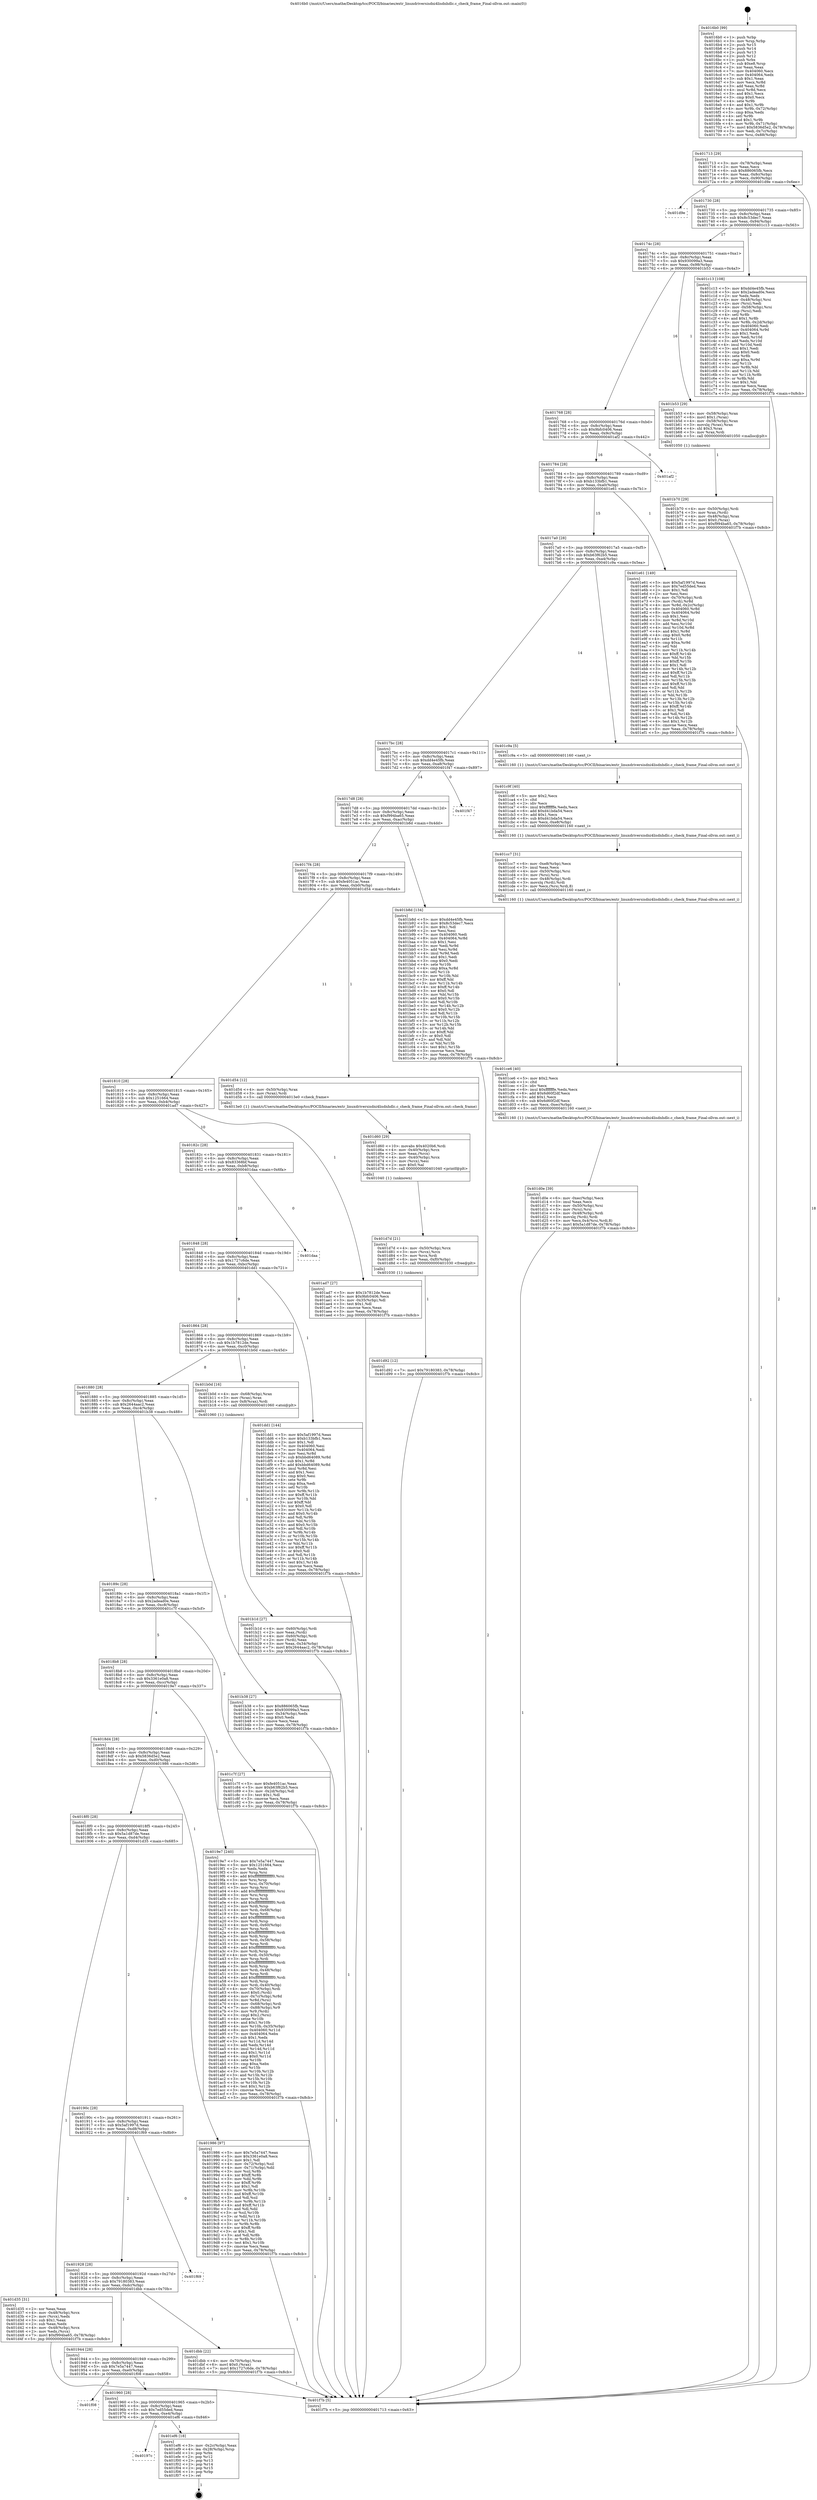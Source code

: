 digraph "0x4016b0" {
  label = "0x4016b0 (/mnt/c/Users/mathe/Desktop/tcc/POCII/binaries/extr_linuxdriversisdni4lisdnhdlc.c_check_frame_Final-ollvm.out::main(0))"
  labelloc = "t"
  node[shape=record]

  Entry [label="",width=0.3,height=0.3,shape=circle,fillcolor=black,style=filled]
  "0x401713" [label="{
     0x401713 [29]\l
     | [instrs]\l
     &nbsp;&nbsp;0x401713 \<+3\>: mov -0x78(%rbp),%eax\l
     &nbsp;&nbsp;0x401716 \<+2\>: mov %eax,%ecx\l
     &nbsp;&nbsp;0x401718 \<+6\>: sub $0x886065fb,%ecx\l
     &nbsp;&nbsp;0x40171e \<+6\>: mov %eax,-0x8c(%rbp)\l
     &nbsp;&nbsp;0x401724 \<+6\>: mov %ecx,-0x90(%rbp)\l
     &nbsp;&nbsp;0x40172a \<+6\>: je 0000000000401d9e \<main+0x6ee\>\l
  }"]
  "0x401d9e" [label="{
     0x401d9e\l
  }", style=dashed]
  "0x401730" [label="{
     0x401730 [28]\l
     | [instrs]\l
     &nbsp;&nbsp;0x401730 \<+5\>: jmp 0000000000401735 \<main+0x85\>\l
     &nbsp;&nbsp;0x401735 \<+6\>: mov -0x8c(%rbp),%eax\l
     &nbsp;&nbsp;0x40173b \<+5\>: sub $0x8c53dec7,%eax\l
     &nbsp;&nbsp;0x401740 \<+6\>: mov %eax,-0x94(%rbp)\l
     &nbsp;&nbsp;0x401746 \<+6\>: je 0000000000401c13 \<main+0x563\>\l
  }"]
  Exit [label="",width=0.3,height=0.3,shape=circle,fillcolor=black,style=filled,peripheries=2]
  "0x401c13" [label="{
     0x401c13 [108]\l
     | [instrs]\l
     &nbsp;&nbsp;0x401c13 \<+5\>: mov $0xdd4e45fb,%eax\l
     &nbsp;&nbsp;0x401c18 \<+5\>: mov $0x2adead0e,%ecx\l
     &nbsp;&nbsp;0x401c1d \<+2\>: xor %edx,%edx\l
     &nbsp;&nbsp;0x401c1f \<+4\>: mov -0x48(%rbp),%rsi\l
     &nbsp;&nbsp;0x401c23 \<+2\>: mov (%rsi),%edi\l
     &nbsp;&nbsp;0x401c25 \<+4\>: mov -0x58(%rbp),%rsi\l
     &nbsp;&nbsp;0x401c29 \<+2\>: cmp (%rsi),%edi\l
     &nbsp;&nbsp;0x401c2b \<+4\>: setl %r8b\l
     &nbsp;&nbsp;0x401c2f \<+4\>: and $0x1,%r8b\l
     &nbsp;&nbsp;0x401c33 \<+4\>: mov %r8b,-0x2d(%rbp)\l
     &nbsp;&nbsp;0x401c37 \<+7\>: mov 0x404060,%edi\l
     &nbsp;&nbsp;0x401c3e \<+8\>: mov 0x404064,%r9d\l
     &nbsp;&nbsp;0x401c46 \<+3\>: sub $0x1,%edx\l
     &nbsp;&nbsp;0x401c49 \<+3\>: mov %edi,%r10d\l
     &nbsp;&nbsp;0x401c4c \<+3\>: add %edx,%r10d\l
     &nbsp;&nbsp;0x401c4f \<+4\>: imul %r10d,%edi\l
     &nbsp;&nbsp;0x401c53 \<+3\>: and $0x1,%edi\l
     &nbsp;&nbsp;0x401c56 \<+3\>: cmp $0x0,%edi\l
     &nbsp;&nbsp;0x401c59 \<+4\>: sete %r8b\l
     &nbsp;&nbsp;0x401c5d \<+4\>: cmp $0xa,%r9d\l
     &nbsp;&nbsp;0x401c61 \<+4\>: setl %r11b\l
     &nbsp;&nbsp;0x401c65 \<+3\>: mov %r8b,%bl\l
     &nbsp;&nbsp;0x401c68 \<+3\>: and %r11b,%bl\l
     &nbsp;&nbsp;0x401c6b \<+3\>: xor %r11b,%r8b\l
     &nbsp;&nbsp;0x401c6e \<+3\>: or %r8b,%bl\l
     &nbsp;&nbsp;0x401c71 \<+3\>: test $0x1,%bl\l
     &nbsp;&nbsp;0x401c74 \<+3\>: cmovne %ecx,%eax\l
     &nbsp;&nbsp;0x401c77 \<+3\>: mov %eax,-0x78(%rbp)\l
     &nbsp;&nbsp;0x401c7a \<+5\>: jmp 0000000000401f7b \<main+0x8cb\>\l
  }"]
  "0x40174c" [label="{
     0x40174c [28]\l
     | [instrs]\l
     &nbsp;&nbsp;0x40174c \<+5\>: jmp 0000000000401751 \<main+0xa1\>\l
     &nbsp;&nbsp;0x401751 \<+6\>: mov -0x8c(%rbp),%eax\l
     &nbsp;&nbsp;0x401757 \<+5\>: sub $0x930099a3,%eax\l
     &nbsp;&nbsp;0x40175c \<+6\>: mov %eax,-0x98(%rbp)\l
     &nbsp;&nbsp;0x401762 \<+6\>: je 0000000000401b53 \<main+0x4a3\>\l
  }"]
  "0x40197c" [label="{
     0x40197c\l
  }", style=dashed]
  "0x401b53" [label="{
     0x401b53 [29]\l
     | [instrs]\l
     &nbsp;&nbsp;0x401b53 \<+4\>: mov -0x58(%rbp),%rax\l
     &nbsp;&nbsp;0x401b57 \<+6\>: movl $0x1,(%rax)\l
     &nbsp;&nbsp;0x401b5d \<+4\>: mov -0x58(%rbp),%rax\l
     &nbsp;&nbsp;0x401b61 \<+3\>: movslq (%rax),%rax\l
     &nbsp;&nbsp;0x401b64 \<+4\>: shl $0x3,%rax\l
     &nbsp;&nbsp;0x401b68 \<+3\>: mov %rax,%rdi\l
     &nbsp;&nbsp;0x401b6b \<+5\>: call 0000000000401050 \<malloc@plt\>\l
     | [calls]\l
     &nbsp;&nbsp;0x401050 \{1\} (unknown)\l
  }"]
  "0x401768" [label="{
     0x401768 [28]\l
     | [instrs]\l
     &nbsp;&nbsp;0x401768 \<+5\>: jmp 000000000040176d \<main+0xbd\>\l
     &nbsp;&nbsp;0x40176d \<+6\>: mov -0x8c(%rbp),%eax\l
     &nbsp;&nbsp;0x401773 \<+5\>: sub $0x9bfc0406,%eax\l
     &nbsp;&nbsp;0x401778 \<+6\>: mov %eax,-0x9c(%rbp)\l
     &nbsp;&nbsp;0x40177e \<+6\>: je 0000000000401af2 \<main+0x442\>\l
  }"]
  "0x401ef6" [label="{
     0x401ef6 [18]\l
     | [instrs]\l
     &nbsp;&nbsp;0x401ef6 \<+3\>: mov -0x2c(%rbp),%eax\l
     &nbsp;&nbsp;0x401ef9 \<+4\>: lea -0x28(%rbp),%rsp\l
     &nbsp;&nbsp;0x401efd \<+1\>: pop %rbx\l
     &nbsp;&nbsp;0x401efe \<+2\>: pop %r12\l
     &nbsp;&nbsp;0x401f00 \<+2\>: pop %r13\l
     &nbsp;&nbsp;0x401f02 \<+2\>: pop %r14\l
     &nbsp;&nbsp;0x401f04 \<+2\>: pop %r15\l
     &nbsp;&nbsp;0x401f06 \<+1\>: pop %rbp\l
     &nbsp;&nbsp;0x401f07 \<+1\>: ret\l
  }"]
  "0x401af2" [label="{
     0x401af2\l
  }", style=dashed]
  "0x401784" [label="{
     0x401784 [28]\l
     | [instrs]\l
     &nbsp;&nbsp;0x401784 \<+5\>: jmp 0000000000401789 \<main+0xd9\>\l
     &nbsp;&nbsp;0x401789 \<+6\>: mov -0x8c(%rbp),%eax\l
     &nbsp;&nbsp;0x40178f \<+5\>: sub $0xb133bfb1,%eax\l
     &nbsp;&nbsp;0x401794 \<+6\>: mov %eax,-0xa0(%rbp)\l
     &nbsp;&nbsp;0x40179a \<+6\>: je 0000000000401e61 \<main+0x7b1\>\l
  }"]
  "0x401960" [label="{
     0x401960 [28]\l
     | [instrs]\l
     &nbsp;&nbsp;0x401960 \<+5\>: jmp 0000000000401965 \<main+0x2b5\>\l
     &nbsp;&nbsp;0x401965 \<+6\>: mov -0x8c(%rbp),%eax\l
     &nbsp;&nbsp;0x40196b \<+5\>: sub $0x7ed55ded,%eax\l
     &nbsp;&nbsp;0x401970 \<+6\>: mov %eax,-0xe4(%rbp)\l
     &nbsp;&nbsp;0x401976 \<+6\>: je 0000000000401ef6 \<main+0x846\>\l
  }"]
  "0x401e61" [label="{
     0x401e61 [149]\l
     | [instrs]\l
     &nbsp;&nbsp;0x401e61 \<+5\>: mov $0x5af1997d,%eax\l
     &nbsp;&nbsp;0x401e66 \<+5\>: mov $0x7ed55ded,%ecx\l
     &nbsp;&nbsp;0x401e6b \<+2\>: mov $0x1,%dl\l
     &nbsp;&nbsp;0x401e6d \<+2\>: xor %esi,%esi\l
     &nbsp;&nbsp;0x401e6f \<+4\>: mov -0x70(%rbp),%rdi\l
     &nbsp;&nbsp;0x401e73 \<+3\>: mov (%rdi),%r8d\l
     &nbsp;&nbsp;0x401e76 \<+4\>: mov %r8d,-0x2c(%rbp)\l
     &nbsp;&nbsp;0x401e7a \<+8\>: mov 0x404060,%r8d\l
     &nbsp;&nbsp;0x401e82 \<+8\>: mov 0x404064,%r9d\l
     &nbsp;&nbsp;0x401e8a \<+3\>: sub $0x1,%esi\l
     &nbsp;&nbsp;0x401e8d \<+3\>: mov %r8d,%r10d\l
     &nbsp;&nbsp;0x401e90 \<+3\>: add %esi,%r10d\l
     &nbsp;&nbsp;0x401e93 \<+4\>: imul %r10d,%r8d\l
     &nbsp;&nbsp;0x401e97 \<+4\>: and $0x1,%r8d\l
     &nbsp;&nbsp;0x401e9b \<+4\>: cmp $0x0,%r8d\l
     &nbsp;&nbsp;0x401e9f \<+4\>: sete %r11b\l
     &nbsp;&nbsp;0x401ea3 \<+4\>: cmp $0xa,%r9d\l
     &nbsp;&nbsp;0x401ea7 \<+3\>: setl %bl\l
     &nbsp;&nbsp;0x401eaa \<+3\>: mov %r11b,%r14b\l
     &nbsp;&nbsp;0x401ead \<+4\>: xor $0xff,%r14b\l
     &nbsp;&nbsp;0x401eb1 \<+3\>: mov %bl,%r15b\l
     &nbsp;&nbsp;0x401eb4 \<+4\>: xor $0xff,%r15b\l
     &nbsp;&nbsp;0x401eb8 \<+3\>: xor $0x1,%dl\l
     &nbsp;&nbsp;0x401ebb \<+3\>: mov %r14b,%r12b\l
     &nbsp;&nbsp;0x401ebe \<+4\>: and $0xff,%r12b\l
     &nbsp;&nbsp;0x401ec2 \<+3\>: and %dl,%r11b\l
     &nbsp;&nbsp;0x401ec5 \<+3\>: mov %r15b,%r13b\l
     &nbsp;&nbsp;0x401ec8 \<+4\>: and $0xff,%r13b\l
     &nbsp;&nbsp;0x401ecc \<+2\>: and %dl,%bl\l
     &nbsp;&nbsp;0x401ece \<+3\>: or %r11b,%r12b\l
     &nbsp;&nbsp;0x401ed1 \<+3\>: or %bl,%r13b\l
     &nbsp;&nbsp;0x401ed4 \<+3\>: xor %r13b,%r12b\l
     &nbsp;&nbsp;0x401ed7 \<+3\>: or %r15b,%r14b\l
     &nbsp;&nbsp;0x401eda \<+4\>: xor $0xff,%r14b\l
     &nbsp;&nbsp;0x401ede \<+3\>: or $0x1,%dl\l
     &nbsp;&nbsp;0x401ee1 \<+3\>: and %dl,%r14b\l
     &nbsp;&nbsp;0x401ee4 \<+3\>: or %r14b,%r12b\l
     &nbsp;&nbsp;0x401ee7 \<+4\>: test $0x1,%r12b\l
     &nbsp;&nbsp;0x401eeb \<+3\>: cmovne %ecx,%eax\l
     &nbsp;&nbsp;0x401eee \<+3\>: mov %eax,-0x78(%rbp)\l
     &nbsp;&nbsp;0x401ef1 \<+5\>: jmp 0000000000401f7b \<main+0x8cb\>\l
  }"]
  "0x4017a0" [label="{
     0x4017a0 [28]\l
     | [instrs]\l
     &nbsp;&nbsp;0x4017a0 \<+5\>: jmp 00000000004017a5 \<main+0xf5\>\l
     &nbsp;&nbsp;0x4017a5 \<+6\>: mov -0x8c(%rbp),%eax\l
     &nbsp;&nbsp;0x4017ab \<+5\>: sub $0xb63f62b5,%eax\l
     &nbsp;&nbsp;0x4017b0 \<+6\>: mov %eax,-0xa4(%rbp)\l
     &nbsp;&nbsp;0x4017b6 \<+6\>: je 0000000000401c9a \<main+0x5ea\>\l
  }"]
  "0x401f08" [label="{
     0x401f08\l
  }", style=dashed]
  "0x401c9a" [label="{
     0x401c9a [5]\l
     | [instrs]\l
     &nbsp;&nbsp;0x401c9a \<+5\>: call 0000000000401160 \<next_i\>\l
     | [calls]\l
     &nbsp;&nbsp;0x401160 \{1\} (/mnt/c/Users/mathe/Desktop/tcc/POCII/binaries/extr_linuxdriversisdni4lisdnhdlc.c_check_frame_Final-ollvm.out::next_i)\l
  }"]
  "0x4017bc" [label="{
     0x4017bc [28]\l
     | [instrs]\l
     &nbsp;&nbsp;0x4017bc \<+5\>: jmp 00000000004017c1 \<main+0x111\>\l
     &nbsp;&nbsp;0x4017c1 \<+6\>: mov -0x8c(%rbp),%eax\l
     &nbsp;&nbsp;0x4017c7 \<+5\>: sub $0xdd4e45fb,%eax\l
     &nbsp;&nbsp;0x4017cc \<+6\>: mov %eax,-0xa8(%rbp)\l
     &nbsp;&nbsp;0x4017d2 \<+6\>: je 0000000000401f47 \<main+0x897\>\l
  }"]
  "0x401944" [label="{
     0x401944 [28]\l
     | [instrs]\l
     &nbsp;&nbsp;0x401944 \<+5\>: jmp 0000000000401949 \<main+0x299\>\l
     &nbsp;&nbsp;0x401949 \<+6\>: mov -0x8c(%rbp),%eax\l
     &nbsp;&nbsp;0x40194f \<+5\>: sub $0x7e5a7447,%eax\l
     &nbsp;&nbsp;0x401954 \<+6\>: mov %eax,-0xe0(%rbp)\l
     &nbsp;&nbsp;0x40195a \<+6\>: je 0000000000401f08 \<main+0x858\>\l
  }"]
  "0x401f47" [label="{
     0x401f47\l
  }", style=dashed]
  "0x4017d8" [label="{
     0x4017d8 [28]\l
     | [instrs]\l
     &nbsp;&nbsp;0x4017d8 \<+5\>: jmp 00000000004017dd \<main+0x12d\>\l
     &nbsp;&nbsp;0x4017dd \<+6\>: mov -0x8c(%rbp),%eax\l
     &nbsp;&nbsp;0x4017e3 \<+5\>: sub $0xf994ba65,%eax\l
     &nbsp;&nbsp;0x4017e8 \<+6\>: mov %eax,-0xac(%rbp)\l
     &nbsp;&nbsp;0x4017ee \<+6\>: je 0000000000401b8d \<main+0x4dd\>\l
  }"]
  "0x401dbb" [label="{
     0x401dbb [22]\l
     | [instrs]\l
     &nbsp;&nbsp;0x401dbb \<+4\>: mov -0x70(%rbp),%rax\l
     &nbsp;&nbsp;0x401dbf \<+6\>: movl $0x0,(%rax)\l
     &nbsp;&nbsp;0x401dc5 \<+7\>: movl $0x1727c6de,-0x78(%rbp)\l
     &nbsp;&nbsp;0x401dcc \<+5\>: jmp 0000000000401f7b \<main+0x8cb\>\l
  }"]
  "0x401b8d" [label="{
     0x401b8d [134]\l
     | [instrs]\l
     &nbsp;&nbsp;0x401b8d \<+5\>: mov $0xdd4e45fb,%eax\l
     &nbsp;&nbsp;0x401b92 \<+5\>: mov $0x8c53dec7,%ecx\l
     &nbsp;&nbsp;0x401b97 \<+2\>: mov $0x1,%dl\l
     &nbsp;&nbsp;0x401b99 \<+2\>: xor %esi,%esi\l
     &nbsp;&nbsp;0x401b9b \<+7\>: mov 0x404060,%edi\l
     &nbsp;&nbsp;0x401ba2 \<+8\>: mov 0x404064,%r8d\l
     &nbsp;&nbsp;0x401baa \<+3\>: sub $0x1,%esi\l
     &nbsp;&nbsp;0x401bad \<+3\>: mov %edi,%r9d\l
     &nbsp;&nbsp;0x401bb0 \<+3\>: add %esi,%r9d\l
     &nbsp;&nbsp;0x401bb3 \<+4\>: imul %r9d,%edi\l
     &nbsp;&nbsp;0x401bb7 \<+3\>: and $0x1,%edi\l
     &nbsp;&nbsp;0x401bba \<+3\>: cmp $0x0,%edi\l
     &nbsp;&nbsp;0x401bbd \<+4\>: sete %r10b\l
     &nbsp;&nbsp;0x401bc1 \<+4\>: cmp $0xa,%r8d\l
     &nbsp;&nbsp;0x401bc5 \<+4\>: setl %r11b\l
     &nbsp;&nbsp;0x401bc9 \<+3\>: mov %r10b,%bl\l
     &nbsp;&nbsp;0x401bcc \<+3\>: xor $0xff,%bl\l
     &nbsp;&nbsp;0x401bcf \<+3\>: mov %r11b,%r14b\l
     &nbsp;&nbsp;0x401bd2 \<+4\>: xor $0xff,%r14b\l
     &nbsp;&nbsp;0x401bd6 \<+3\>: xor $0x0,%dl\l
     &nbsp;&nbsp;0x401bd9 \<+3\>: mov %bl,%r15b\l
     &nbsp;&nbsp;0x401bdc \<+4\>: and $0x0,%r15b\l
     &nbsp;&nbsp;0x401be0 \<+3\>: and %dl,%r10b\l
     &nbsp;&nbsp;0x401be3 \<+3\>: mov %r14b,%r12b\l
     &nbsp;&nbsp;0x401be6 \<+4\>: and $0x0,%r12b\l
     &nbsp;&nbsp;0x401bea \<+3\>: and %dl,%r11b\l
     &nbsp;&nbsp;0x401bed \<+3\>: or %r10b,%r15b\l
     &nbsp;&nbsp;0x401bf0 \<+3\>: or %r11b,%r12b\l
     &nbsp;&nbsp;0x401bf3 \<+3\>: xor %r12b,%r15b\l
     &nbsp;&nbsp;0x401bf6 \<+3\>: or %r14b,%bl\l
     &nbsp;&nbsp;0x401bf9 \<+3\>: xor $0xff,%bl\l
     &nbsp;&nbsp;0x401bfc \<+3\>: or $0x0,%dl\l
     &nbsp;&nbsp;0x401bff \<+2\>: and %dl,%bl\l
     &nbsp;&nbsp;0x401c01 \<+3\>: or %bl,%r15b\l
     &nbsp;&nbsp;0x401c04 \<+4\>: test $0x1,%r15b\l
     &nbsp;&nbsp;0x401c08 \<+3\>: cmovne %ecx,%eax\l
     &nbsp;&nbsp;0x401c0b \<+3\>: mov %eax,-0x78(%rbp)\l
     &nbsp;&nbsp;0x401c0e \<+5\>: jmp 0000000000401f7b \<main+0x8cb\>\l
  }"]
  "0x4017f4" [label="{
     0x4017f4 [28]\l
     | [instrs]\l
     &nbsp;&nbsp;0x4017f4 \<+5\>: jmp 00000000004017f9 \<main+0x149\>\l
     &nbsp;&nbsp;0x4017f9 \<+6\>: mov -0x8c(%rbp),%eax\l
     &nbsp;&nbsp;0x4017ff \<+5\>: sub $0xfe4051ac,%eax\l
     &nbsp;&nbsp;0x401804 \<+6\>: mov %eax,-0xb0(%rbp)\l
     &nbsp;&nbsp;0x40180a \<+6\>: je 0000000000401d54 \<main+0x6a4\>\l
  }"]
  "0x401928" [label="{
     0x401928 [28]\l
     | [instrs]\l
     &nbsp;&nbsp;0x401928 \<+5\>: jmp 000000000040192d \<main+0x27d\>\l
     &nbsp;&nbsp;0x40192d \<+6\>: mov -0x8c(%rbp),%eax\l
     &nbsp;&nbsp;0x401933 \<+5\>: sub $0x79180383,%eax\l
     &nbsp;&nbsp;0x401938 \<+6\>: mov %eax,-0xdc(%rbp)\l
     &nbsp;&nbsp;0x40193e \<+6\>: je 0000000000401dbb \<main+0x70b\>\l
  }"]
  "0x401d54" [label="{
     0x401d54 [12]\l
     | [instrs]\l
     &nbsp;&nbsp;0x401d54 \<+4\>: mov -0x50(%rbp),%rax\l
     &nbsp;&nbsp;0x401d58 \<+3\>: mov (%rax),%rdi\l
     &nbsp;&nbsp;0x401d5b \<+5\>: call 00000000004013e0 \<check_frame\>\l
     | [calls]\l
     &nbsp;&nbsp;0x4013e0 \{1\} (/mnt/c/Users/mathe/Desktop/tcc/POCII/binaries/extr_linuxdriversisdni4lisdnhdlc.c_check_frame_Final-ollvm.out::check_frame)\l
  }"]
  "0x401810" [label="{
     0x401810 [28]\l
     | [instrs]\l
     &nbsp;&nbsp;0x401810 \<+5\>: jmp 0000000000401815 \<main+0x165\>\l
     &nbsp;&nbsp;0x401815 \<+6\>: mov -0x8c(%rbp),%eax\l
     &nbsp;&nbsp;0x40181b \<+5\>: sub $0x1251664,%eax\l
     &nbsp;&nbsp;0x401820 \<+6\>: mov %eax,-0xb4(%rbp)\l
     &nbsp;&nbsp;0x401826 \<+6\>: je 0000000000401ad7 \<main+0x427\>\l
  }"]
  "0x401f69" [label="{
     0x401f69\l
  }", style=dashed]
  "0x401ad7" [label="{
     0x401ad7 [27]\l
     | [instrs]\l
     &nbsp;&nbsp;0x401ad7 \<+5\>: mov $0x1b7812de,%eax\l
     &nbsp;&nbsp;0x401adc \<+5\>: mov $0x9bfc0406,%ecx\l
     &nbsp;&nbsp;0x401ae1 \<+3\>: mov -0x35(%rbp),%dl\l
     &nbsp;&nbsp;0x401ae4 \<+3\>: test $0x1,%dl\l
     &nbsp;&nbsp;0x401ae7 \<+3\>: cmovne %ecx,%eax\l
     &nbsp;&nbsp;0x401aea \<+3\>: mov %eax,-0x78(%rbp)\l
     &nbsp;&nbsp;0x401aed \<+5\>: jmp 0000000000401f7b \<main+0x8cb\>\l
  }"]
  "0x40182c" [label="{
     0x40182c [28]\l
     | [instrs]\l
     &nbsp;&nbsp;0x40182c \<+5\>: jmp 0000000000401831 \<main+0x181\>\l
     &nbsp;&nbsp;0x401831 \<+6\>: mov -0x8c(%rbp),%eax\l
     &nbsp;&nbsp;0x401837 \<+5\>: sub $0x83368bf,%eax\l
     &nbsp;&nbsp;0x40183c \<+6\>: mov %eax,-0xb8(%rbp)\l
     &nbsp;&nbsp;0x401842 \<+6\>: je 0000000000401daa \<main+0x6fa\>\l
  }"]
  "0x401d92" [label="{
     0x401d92 [12]\l
     | [instrs]\l
     &nbsp;&nbsp;0x401d92 \<+7\>: movl $0x79180383,-0x78(%rbp)\l
     &nbsp;&nbsp;0x401d99 \<+5\>: jmp 0000000000401f7b \<main+0x8cb\>\l
  }"]
  "0x401daa" [label="{
     0x401daa\l
  }", style=dashed]
  "0x401848" [label="{
     0x401848 [28]\l
     | [instrs]\l
     &nbsp;&nbsp;0x401848 \<+5\>: jmp 000000000040184d \<main+0x19d\>\l
     &nbsp;&nbsp;0x40184d \<+6\>: mov -0x8c(%rbp),%eax\l
     &nbsp;&nbsp;0x401853 \<+5\>: sub $0x1727c6de,%eax\l
     &nbsp;&nbsp;0x401858 \<+6\>: mov %eax,-0xbc(%rbp)\l
     &nbsp;&nbsp;0x40185e \<+6\>: je 0000000000401dd1 \<main+0x721\>\l
  }"]
  "0x401d7d" [label="{
     0x401d7d [21]\l
     | [instrs]\l
     &nbsp;&nbsp;0x401d7d \<+4\>: mov -0x50(%rbp),%rcx\l
     &nbsp;&nbsp;0x401d81 \<+3\>: mov (%rcx),%rcx\l
     &nbsp;&nbsp;0x401d84 \<+3\>: mov %rcx,%rdi\l
     &nbsp;&nbsp;0x401d87 \<+6\>: mov %eax,-0xf0(%rbp)\l
     &nbsp;&nbsp;0x401d8d \<+5\>: call 0000000000401030 \<free@plt\>\l
     | [calls]\l
     &nbsp;&nbsp;0x401030 \{1\} (unknown)\l
  }"]
  "0x401dd1" [label="{
     0x401dd1 [144]\l
     | [instrs]\l
     &nbsp;&nbsp;0x401dd1 \<+5\>: mov $0x5af1997d,%eax\l
     &nbsp;&nbsp;0x401dd6 \<+5\>: mov $0xb133bfb1,%ecx\l
     &nbsp;&nbsp;0x401ddb \<+2\>: mov $0x1,%dl\l
     &nbsp;&nbsp;0x401ddd \<+7\>: mov 0x404060,%esi\l
     &nbsp;&nbsp;0x401de4 \<+7\>: mov 0x404064,%edi\l
     &nbsp;&nbsp;0x401deb \<+3\>: mov %esi,%r8d\l
     &nbsp;&nbsp;0x401dee \<+7\>: sub $0xbbd64089,%r8d\l
     &nbsp;&nbsp;0x401df5 \<+4\>: sub $0x1,%r8d\l
     &nbsp;&nbsp;0x401df9 \<+7\>: add $0xbbd64089,%r8d\l
     &nbsp;&nbsp;0x401e00 \<+4\>: imul %r8d,%esi\l
     &nbsp;&nbsp;0x401e04 \<+3\>: and $0x1,%esi\l
     &nbsp;&nbsp;0x401e07 \<+3\>: cmp $0x0,%esi\l
     &nbsp;&nbsp;0x401e0a \<+4\>: sete %r9b\l
     &nbsp;&nbsp;0x401e0e \<+3\>: cmp $0xa,%edi\l
     &nbsp;&nbsp;0x401e11 \<+4\>: setl %r10b\l
     &nbsp;&nbsp;0x401e15 \<+3\>: mov %r9b,%r11b\l
     &nbsp;&nbsp;0x401e18 \<+4\>: xor $0xff,%r11b\l
     &nbsp;&nbsp;0x401e1c \<+3\>: mov %r10b,%bl\l
     &nbsp;&nbsp;0x401e1f \<+3\>: xor $0xff,%bl\l
     &nbsp;&nbsp;0x401e22 \<+3\>: xor $0x0,%dl\l
     &nbsp;&nbsp;0x401e25 \<+3\>: mov %r11b,%r14b\l
     &nbsp;&nbsp;0x401e28 \<+4\>: and $0x0,%r14b\l
     &nbsp;&nbsp;0x401e2c \<+3\>: and %dl,%r9b\l
     &nbsp;&nbsp;0x401e2f \<+3\>: mov %bl,%r15b\l
     &nbsp;&nbsp;0x401e32 \<+4\>: and $0x0,%r15b\l
     &nbsp;&nbsp;0x401e36 \<+3\>: and %dl,%r10b\l
     &nbsp;&nbsp;0x401e39 \<+3\>: or %r9b,%r14b\l
     &nbsp;&nbsp;0x401e3c \<+3\>: or %r10b,%r15b\l
     &nbsp;&nbsp;0x401e3f \<+3\>: xor %r15b,%r14b\l
     &nbsp;&nbsp;0x401e42 \<+3\>: or %bl,%r11b\l
     &nbsp;&nbsp;0x401e45 \<+4\>: xor $0xff,%r11b\l
     &nbsp;&nbsp;0x401e49 \<+3\>: or $0x0,%dl\l
     &nbsp;&nbsp;0x401e4c \<+3\>: and %dl,%r11b\l
     &nbsp;&nbsp;0x401e4f \<+3\>: or %r11b,%r14b\l
     &nbsp;&nbsp;0x401e52 \<+4\>: test $0x1,%r14b\l
     &nbsp;&nbsp;0x401e56 \<+3\>: cmovne %ecx,%eax\l
     &nbsp;&nbsp;0x401e59 \<+3\>: mov %eax,-0x78(%rbp)\l
     &nbsp;&nbsp;0x401e5c \<+5\>: jmp 0000000000401f7b \<main+0x8cb\>\l
  }"]
  "0x401864" [label="{
     0x401864 [28]\l
     | [instrs]\l
     &nbsp;&nbsp;0x401864 \<+5\>: jmp 0000000000401869 \<main+0x1b9\>\l
     &nbsp;&nbsp;0x401869 \<+6\>: mov -0x8c(%rbp),%eax\l
     &nbsp;&nbsp;0x40186f \<+5\>: sub $0x1b7812de,%eax\l
     &nbsp;&nbsp;0x401874 \<+6\>: mov %eax,-0xc0(%rbp)\l
     &nbsp;&nbsp;0x40187a \<+6\>: je 0000000000401b0d \<main+0x45d\>\l
  }"]
  "0x401d60" [label="{
     0x401d60 [29]\l
     | [instrs]\l
     &nbsp;&nbsp;0x401d60 \<+10\>: movabs $0x4020b6,%rdi\l
     &nbsp;&nbsp;0x401d6a \<+4\>: mov -0x40(%rbp),%rcx\l
     &nbsp;&nbsp;0x401d6e \<+2\>: mov %eax,(%rcx)\l
     &nbsp;&nbsp;0x401d70 \<+4\>: mov -0x40(%rbp),%rcx\l
     &nbsp;&nbsp;0x401d74 \<+2\>: mov (%rcx),%esi\l
     &nbsp;&nbsp;0x401d76 \<+2\>: mov $0x0,%al\l
     &nbsp;&nbsp;0x401d78 \<+5\>: call 0000000000401040 \<printf@plt\>\l
     | [calls]\l
     &nbsp;&nbsp;0x401040 \{1\} (unknown)\l
  }"]
  "0x401b0d" [label="{
     0x401b0d [16]\l
     | [instrs]\l
     &nbsp;&nbsp;0x401b0d \<+4\>: mov -0x68(%rbp),%rax\l
     &nbsp;&nbsp;0x401b11 \<+3\>: mov (%rax),%rax\l
     &nbsp;&nbsp;0x401b14 \<+4\>: mov 0x8(%rax),%rdi\l
     &nbsp;&nbsp;0x401b18 \<+5\>: call 0000000000401060 \<atoi@plt\>\l
     | [calls]\l
     &nbsp;&nbsp;0x401060 \{1\} (unknown)\l
  }"]
  "0x401880" [label="{
     0x401880 [28]\l
     | [instrs]\l
     &nbsp;&nbsp;0x401880 \<+5\>: jmp 0000000000401885 \<main+0x1d5\>\l
     &nbsp;&nbsp;0x401885 \<+6\>: mov -0x8c(%rbp),%eax\l
     &nbsp;&nbsp;0x40188b \<+5\>: sub $0x2644aac2,%eax\l
     &nbsp;&nbsp;0x401890 \<+6\>: mov %eax,-0xc4(%rbp)\l
     &nbsp;&nbsp;0x401896 \<+6\>: je 0000000000401b38 \<main+0x488\>\l
  }"]
  "0x40190c" [label="{
     0x40190c [28]\l
     | [instrs]\l
     &nbsp;&nbsp;0x40190c \<+5\>: jmp 0000000000401911 \<main+0x261\>\l
     &nbsp;&nbsp;0x401911 \<+6\>: mov -0x8c(%rbp),%eax\l
     &nbsp;&nbsp;0x401917 \<+5\>: sub $0x5af1997d,%eax\l
     &nbsp;&nbsp;0x40191c \<+6\>: mov %eax,-0xd8(%rbp)\l
     &nbsp;&nbsp;0x401922 \<+6\>: je 0000000000401f69 \<main+0x8b9\>\l
  }"]
  "0x401b38" [label="{
     0x401b38 [27]\l
     | [instrs]\l
     &nbsp;&nbsp;0x401b38 \<+5\>: mov $0x886065fb,%eax\l
     &nbsp;&nbsp;0x401b3d \<+5\>: mov $0x930099a3,%ecx\l
     &nbsp;&nbsp;0x401b42 \<+3\>: mov -0x34(%rbp),%edx\l
     &nbsp;&nbsp;0x401b45 \<+3\>: cmp $0x0,%edx\l
     &nbsp;&nbsp;0x401b48 \<+3\>: cmove %ecx,%eax\l
     &nbsp;&nbsp;0x401b4b \<+3\>: mov %eax,-0x78(%rbp)\l
     &nbsp;&nbsp;0x401b4e \<+5\>: jmp 0000000000401f7b \<main+0x8cb\>\l
  }"]
  "0x40189c" [label="{
     0x40189c [28]\l
     | [instrs]\l
     &nbsp;&nbsp;0x40189c \<+5\>: jmp 00000000004018a1 \<main+0x1f1\>\l
     &nbsp;&nbsp;0x4018a1 \<+6\>: mov -0x8c(%rbp),%eax\l
     &nbsp;&nbsp;0x4018a7 \<+5\>: sub $0x2adead0e,%eax\l
     &nbsp;&nbsp;0x4018ac \<+6\>: mov %eax,-0xc8(%rbp)\l
     &nbsp;&nbsp;0x4018b2 \<+6\>: je 0000000000401c7f \<main+0x5cf\>\l
  }"]
  "0x401d35" [label="{
     0x401d35 [31]\l
     | [instrs]\l
     &nbsp;&nbsp;0x401d35 \<+2\>: xor %eax,%eax\l
     &nbsp;&nbsp;0x401d37 \<+4\>: mov -0x48(%rbp),%rcx\l
     &nbsp;&nbsp;0x401d3b \<+2\>: mov (%rcx),%edx\l
     &nbsp;&nbsp;0x401d3d \<+3\>: sub $0x1,%eax\l
     &nbsp;&nbsp;0x401d40 \<+2\>: sub %eax,%edx\l
     &nbsp;&nbsp;0x401d42 \<+4\>: mov -0x48(%rbp),%rcx\l
     &nbsp;&nbsp;0x401d46 \<+2\>: mov %edx,(%rcx)\l
     &nbsp;&nbsp;0x401d48 \<+7\>: movl $0xf994ba65,-0x78(%rbp)\l
     &nbsp;&nbsp;0x401d4f \<+5\>: jmp 0000000000401f7b \<main+0x8cb\>\l
  }"]
  "0x401c7f" [label="{
     0x401c7f [27]\l
     | [instrs]\l
     &nbsp;&nbsp;0x401c7f \<+5\>: mov $0xfe4051ac,%eax\l
     &nbsp;&nbsp;0x401c84 \<+5\>: mov $0xb63f62b5,%ecx\l
     &nbsp;&nbsp;0x401c89 \<+3\>: mov -0x2d(%rbp),%dl\l
     &nbsp;&nbsp;0x401c8c \<+3\>: test $0x1,%dl\l
     &nbsp;&nbsp;0x401c8f \<+3\>: cmovne %ecx,%eax\l
     &nbsp;&nbsp;0x401c92 \<+3\>: mov %eax,-0x78(%rbp)\l
     &nbsp;&nbsp;0x401c95 \<+5\>: jmp 0000000000401f7b \<main+0x8cb\>\l
  }"]
  "0x4018b8" [label="{
     0x4018b8 [28]\l
     | [instrs]\l
     &nbsp;&nbsp;0x4018b8 \<+5\>: jmp 00000000004018bd \<main+0x20d\>\l
     &nbsp;&nbsp;0x4018bd \<+6\>: mov -0x8c(%rbp),%eax\l
     &nbsp;&nbsp;0x4018c3 \<+5\>: sub $0x3361e0a8,%eax\l
     &nbsp;&nbsp;0x4018c8 \<+6\>: mov %eax,-0xcc(%rbp)\l
     &nbsp;&nbsp;0x4018ce \<+6\>: je 00000000004019e7 \<main+0x337\>\l
  }"]
  "0x401d0e" [label="{
     0x401d0e [39]\l
     | [instrs]\l
     &nbsp;&nbsp;0x401d0e \<+6\>: mov -0xec(%rbp),%ecx\l
     &nbsp;&nbsp;0x401d14 \<+3\>: imul %eax,%ecx\l
     &nbsp;&nbsp;0x401d17 \<+4\>: mov -0x50(%rbp),%rsi\l
     &nbsp;&nbsp;0x401d1b \<+3\>: mov (%rsi),%rsi\l
     &nbsp;&nbsp;0x401d1e \<+4\>: mov -0x48(%rbp),%rdi\l
     &nbsp;&nbsp;0x401d22 \<+3\>: movslq (%rdi),%rdi\l
     &nbsp;&nbsp;0x401d25 \<+4\>: mov %ecx,0x4(%rsi,%rdi,8)\l
     &nbsp;&nbsp;0x401d29 \<+7\>: movl $0x5a1d87de,-0x78(%rbp)\l
     &nbsp;&nbsp;0x401d30 \<+5\>: jmp 0000000000401f7b \<main+0x8cb\>\l
  }"]
  "0x4019e7" [label="{
     0x4019e7 [240]\l
     | [instrs]\l
     &nbsp;&nbsp;0x4019e7 \<+5\>: mov $0x7e5a7447,%eax\l
     &nbsp;&nbsp;0x4019ec \<+5\>: mov $0x1251664,%ecx\l
     &nbsp;&nbsp;0x4019f1 \<+2\>: xor %edx,%edx\l
     &nbsp;&nbsp;0x4019f3 \<+3\>: mov %rsp,%rsi\l
     &nbsp;&nbsp;0x4019f6 \<+4\>: add $0xfffffffffffffff0,%rsi\l
     &nbsp;&nbsp;0x4019fa \<+3\>: mov %rsi,%rsp\l
     &nbsp;&nbsp;0x4019fd \<+4\>: mov %rsi,-0x70(%rbp)\l
     &nbsp;&nbsp;0x401a01 \<+3\>: mov %rsp,%rsi\l
     &nbsp;&nbsp;0x401a04 \<+4\>: add $0xfffffffffffffff0,%rsi\l
     &nbsp;&nbsp;0x401a08 \<+3\>: mov %rsi,%rsp\l
     &nbsp;&nbsp;0x401a0b \<+3\>: mov %rsp,%rdi\l
     &nbsp;&nbsp;0x401a0e \<+4\>: add $0xfffffffffffffff0,%rdi\l
     &nbsp;&nbsp;0x401a12 \<+3\>: mov %rdi,%rsp\l
     &nbsp;&nbsp;0x401a15 \<+4\>: mov %rdi,-0x68(%rbp)\l
     &nbsp;&nbsp;0x401a19 \<+3\>: mov %rsp,%rdi\l
     &nbsp;&nbsp;0x401a1c \<+4\>: add $0xfffffffffffffff0,%rdi\l
     &nbsp;&nbsp;0x401a20 \<+3\>: mov %rdi,%rsp\l
     &nbsp;&nbsp;0x401a23 \<+4\>: mov %rdi,-0x60(%rbp)\l
     &nbsp;&nbsp;0x401a27 \<+3\>: mov %rsp,%rdi\l
     &nbsp;&nbsp;0x401a2a \<+4\>: add $0xfffffffffffffff0,%rdi\l
     &nbsp;&nbsp;0x401a2e \<+3\>: mov %rdi,%rsp\l
     &nbsp;&nbsp;0x401a31 \<+4\>: mov %rdi,-0x58(%rbp)\l
     &nbsp;&nbsp;0x401a35 \<+3\>: mov %rsp,%rdi\l
     &nbsp;&nbsp;0x401a38 \<+4\>: add $0xfffffffffffffff0,%rdi\l
     &nbsp;&nbsp;0x401a3c \<+3\>: mov %rdi,%rsp\l
     &nbsp;&nbsp;0x401a3f \<+4\>: mov %rdi,-0x50(%rbp)\l
     &nbsp;&nbsp;0x401a43 \<+3\>: mov %rsp,%rdi\l
     &nbsp;&nbsp;0x401a46 \<+4\>: add $0xfffffffffffffff0,%rdi\l
     &nbsp;&nbsp;0x401a4a \<+3\>: mov %rdi,%rsp\l
     &nbsp;&nbsp;0x401a4d \<+4\>: mov %rdi,-0x48(%rbp)\l
     &nbsp;&nbsp;0x401a51 \<+3\>: mov %rsp,%rdi\l
     &nbsp;&nbsp;0x401a54 \<+4\>: add $0xfffffffffffffff0,%rdi\l
     &nbsp;&nbsp;0x401a58 \<+3\>: mov %rdi,%rsp\l
     &nbsp;&nbsp;0x401a5b \<+4\>: mov %rdi,-0x40(%rbp)\l
     &nbsp;&nbsp;0x401a5f \<+4\>: mov -0x70(%rbp),%rdi\l
     &nbsp;&nbsp;0x401a63 \<+6\>: movl $0x0,(%rdi)\l
     &nbsp;&nbsp;0x401a69 \<+4\>: mov -0x7c(%rbp),%r8d\l
     &nbsp;&nbsp;0x401a6d \<+3\>: mov %r8d,(%rsi)\l
     &nbsp;&nbsp;0x401a70 \<+4\>: mov -0x68(%rbp),%rdi\l
     &nbsp;&nbsp;0x401a74 \<+7\>: mov -0x88(%rbp),%r9\l
     &nbsp;&nbsp;0x401a7b \<+3\>: mov %r9,(%rdi)\l
     &nbsp;&nbsp;0x401a7e \<+3\>: cmpl $0x2,(%rsi)\l
     &nbsp;&nbsp;0x401a81 \<+4\>: setne %r10b\l
     &nbsp;&nbsp;0x401a85 \<+4\>: and $0x1,%r10b\l
     &nbsp;&nbsp;0x401a89 \<+4\>: mov %r10b,-0x35(%rbp)\l
     &nbsp;&nbsp;0x401a8d \<+8\>: mov 0x404060,%r11d\l
     &nbsp;&nbsp;0x401a95 \<+7\>: mov 0x404064,%ebx\l
     &nbsp;&nbsp;0x401a9c \<+3\>: sub $0x1,%edx\l
     &nbsp;&nbsp;0x401a9f \<+3\>: mov %r11d,%r14d\l
     &nbsp;&nbsp;0x401aa2 \<+3\>: add %edx,%r14d\l
     &nbsp;&nbsp;0x401aa5 \<+4\>: imul %r14d,%r11d\l
     &nbsp;&nbsp;0x401aa9 \<+4\>: and $0x1,%r11d\l
     &nbsp;&nbsp;0x401aad \<+4\>: cmp $0x0,%r11d\l
     &nbsp;&nbsp;0x401ab1 \<+4\>: sete %r10b\l
     &nbsp;&nbsp;0x401ab5 \<+3\>: cmp $0xa,%ebx\l
     &nbsp;&nbsp;0x401ab8 \<+4\>: setl %r15b\l
     &nbsp;&nbsp;0x401abc \<+3\>: mov %r10b,%r12b\l
     &nbsp;&nbsp;0x401abf \<+3\>: and %r15b,%r12b\l
     &nbsp;&nbsp;0x401ac2 \<+3\>: xor %r15b,%r10b\l
     &nbsp;&nbsp;0x401ac5 \<+3\>: or %r10b,%r12b\l
     &nbsp;&nbsp;0x401ac8 \<+4\>: test $0x1,%r12b\l
     &nbsp;&nbsp;0x401acc \<+3\>: cmovne %ecx,%eax\l
     &nbsp;&nbsp;0x401acf \<+3\>: mov %eax,-0x78(%rbp)\l
     &nbsp;&nbsp;0x401ad2 \<+5\>: jmp 0000000000401f7b \<main+0x8cb\>\l
  }"]
  "0x4018d4" [label="{
     0x4018d4 [28]\l
     | [instrs]\l
     &nbsp;&nbsp;0x4018d4 \<+5\>: jmp 00000000004018d9 \<main+0x229\>\l
     &nbsp;&nbsp;0x4018d9 \<+6\>: mov -0x8c(%rbp),%eax\l
     &nbsp;&nbsp;0x4018df \<+5\>: sub $0x5836d5e2,%eax\l
     &nbsp;&nbsp;0x4018e4 \<+6\>: mov %eax,-0xd0(%rbp)\l
     &nbsp;&nbsp;0x4018ea \<+6\>: je 0000000000401986 \<main+0x2d6\>\l
  }"]
  "0x401ce6" [label="{
     0x401ce6 [40]\l
     | [instrs]\l
     &nbsp;&nbsp;0x401ce6 \<+5\>: mov $0x2,%ecx\l
     &nbsp;&nbsp;0x401ceb \<+1\>: cltd\l
     &nbsp;&nbsp;0x401cec \<+2\>: idiv %ecx\l
     &nbsp;&nbsp;0x401cee \<+6\>: imul $0xfffffffe,%edx,%ecx\l
     &nbsp;&nbsp;0x401cf4 \<+6\>: add $0x6d60f2df,%ecx\l
     &nbsp;&nbsp;0x401cfa \<+3\>: add $0x1,%ecx\l
     &nbsp;&nbsp;0x401cfd \<+6\>: sub $0x6d60f2df,%ecx\l
     &nbsp;&nbsp;0x401d03 \<+6\>: mov %ecx,-0xec(%rbp)\l
     &nbsp;&nbsp;0x401d09 \<+5\>: call 0000000000401160 \<next_i\>\l
     | [calls]\l
     &nbsp;&nbsp;0x401160 \{1\} (/mnt/c/Users/mathe/Desktop/tcc/POCII/binaries/extr_linuxdriversisdni4lisdnhdlc.c_check_frame_Final-ollvm.out::next_i)\l
  }"]
  "0x401986" [label="{
     0x401986 [97]\l
     | [instrs]\l
     &nbsp;&nbsp;0x401986 \<+5\>: mov $0x7e5a7447,%eax\l
     &nbsp;&nbsp;0x40198b \<+5\>: mov $0x3361e0a8,%ecx\l
     &nbsp;&nbsp;0x401990 \<+2\>: mov $0x1,%dl\l
     &nbsp;&nbsp;0x401992 \<+4\>: mov -0x72(%rbp),%sil\l
     &nbsp;&nbsp;0x401996 \<+4\>: mov -0x71(%rbp),%dil\l
     &nbsp;&nbsp;0x40199a \<+3\>: mov %sil,%r8b\l
     &nbsp;&nbsp;0x40199d \<+4\>: xor $0xff,%r8b\l
     &nbsp;&nbsp;0x4019a1 \<+3\>: mov %dil,%r9b\l
     &nbsp;&nbsp;0x4019a4 \<+4\>: xor $0xff,%r9b\l
     &nbsp;&nbsp;0x4019a8 \<+3\>: xor $0x1,%dl\l
     &nbsp;&nbsp;0x4019ab \<+3\>: mov %r8b,%r10b\l
     &nbsp;&nbsp;0x4019ae \<+4\>: and $0xff,%r10b\l
     &nbsp;&nbsp;0x4019b2 \<+3\>: and %dl,%sil\l
     &nbsp;&nbsp;0x4019b5 \<+3\>: mov %r9b,%r11b\l
     &nbsp;&nbsp;0x4019b8 \<+4\>: and $0xff,%r11b\l
     &nbsp;&nbsp;0x4019bc \<+3\>: and %dl,%dil\l
     &nbsp;&nbsp;0x4019bf \<+3\>: or %sil,%r10b\l
     &nbsp;&nbsp;0x4019c2 \<+3\>: or %dil,%r11b\l
     &nbsp;&nbsp;0x4019c5 \<+3\>: xor %r11b,%r10b\l
     &nbsp;&nbsp;0x4019c8 \<+3\>: or %r9b,%r8b\l
     &nbsp;&nbsp;0x4019cb \<+4\>: xor $0xff,%r8b\l
     &nbsp;&nbsp;0x4019cf \<+3\>: or $0x1,%dl\l
     &nbsp;&nbsp;0x4019d2 \<+3\>: and %dl,%r8b\l
     &nbsp;&nbsp;0x4019d5 \<+3\>: or %r8b,%r10b\l
     &nbsp;&nbsp;0x4019d8 \<+4\>: test $0x1,%r10b\l
     &nbsp;&nbsp;0x4019dc \<+3\>: cmovne %ecx,%eax\l
     &nbsp;&nbsp;0x4019df \<+3\>: mov %eax,-0x78(%rbp)\l
     &nbsp;&nbsp;0x4019e2 \<+5\>: jmp 0000000000401f7b \<main+0x8cb\>\l
  }"]
  "0x4018f0" [label="{
     0x4018f0 [28]\l
     | [instrs]\l
     &nbsp;&nbsp;0x4018f0 \<+5\>: jmp 00000000004018f5 \<main+0x245\>\l
     &nbsp;&nbsp;0x4018f5 \<+6\>: mov -0x8c(%rbp),%eax\l
     &nbsp;&nbsp;0x4018fb \<+5\>: sub $0x5a1d87de,%eax\l
     &nbsp;&nbsp;0x401900 \<+6\>: mov %eax,-0xd4(%rbp)\l
     &nbsp;&nbsp;0x401906 \<+6\>: je 0000000000401d35 \<main+0x685\>\l
  }"]
  "0x401f7b" [label="{
     0x401f7b [5]\l
     | [instrs]\l
     &nbsp;&nbsp;0x401f7b \<+5\>: jmp 0000000000401713 \<main+0x63\>\l
  }"]
  "0x4016b0" [label="{
     0x4016b0 [99]\l
     | [instrs]\l
     &nbsp;&nbsp;0x4016b0 \<+1\>: push %rbp\l
     &nbsp;&nbsp;0x4016b1 \<+3\>: mov %rsp,%rbp\l
     &nbsp;&nbsp;0x4016b4 \<+2\>: push %r15\l
     &nbsp;&nbsp;0x4016b6 \<+2\>: push %r14\l
     &nbsp;&nbsp;0x4016b8 \<+2\>: push %r13\l
     &nbsp;&nbsp;0x4016ba \<+2\>: push %r12\l
     &nbsp;&nbsp;0x4016bc \<+1\>: push %rbx\l
     &nbsp;&nbsp;0x4016bd \<+7\>: sub $0xe8,%rsp\l
     &nbsp;&nbsp;0x4016c4 \<+2\>: xor %eax,%eax\l
     &nbsp;&nbsp;0x4016c6 \<+7\>: mov 0x404060,%ecx\l
     &nbsp;&nbsp;0x4016cd \<+7\>: mov 0x404064,%edx\l
     &nbsp;&nbsp;0x4016d4 \<+3\>: sub $0x1,%eax\l
     &nbsp;&nbsp;0x4016d7 \<+3\>: mov %ecx,%r8d\l
     &nbsp;&nbsp;0x4016da \<+3\>: add %eax,%r8d\l
     &nbsp;&nbsp;0x4016dd \<+4\>: imul %r8d,%ecx\l
     &nbsp;&nbsp;0x4016e1 \<+3\>: and $0x1,%ecx\l
     &nbsp;&nbsp;0x4016e4 \<+3\>: cmp $0x0,%ecx\l
     &nbsp;&nbsp;0x4016e7 \<+4\>: sete %r9b\l
     &nbsp;&nbsp;0x4016eb \<+4\>: and $0x1,%r9b\l
     &nbsp;&nbsp;0x4016ef \<+4\>: mov %r9b,-0x72(%rbp)\l
     &nbsp;&nbsp;0x4016f3 \<+3\>: cmp $0xa,%edx\l
     &nbsp;&nbsp;0x4016f6 \<+4\>: setl %r9b\l
     &nbsp;&nbsp;0x4016fa \<+4\>: and $0x1,%r9b\l
     &nbsp;&nbsp;0x4016fe \<+4\>: mov %r9b,-0x71(%rbp)\l
     &nbsp;&nbsp;0x401702 \<+7\>: movl $0x5836d5e2,-0x78(%rbp)\l
     &nbsp;&nbsp;0x401709 \<+3\>: mov %edi,-0x7c(%rbp)\l
     &nbsp;&nbsp;0x40170c \<+7\>: mov %rsi,-0x88(%rbp)\l
  }"]
  "0x401cc7" [label="{
     0x401cc7 [31]\l
     | [instrs]\l
     &nbsp;&nbsp;0x401cc7 \<+6\>: mov -0xe8(%rbp),%ecx\l
     &nbsp;&nbsp;0x401ccd \<+3\>: imul %eax,%ecx\l
     &nbsp;&nbsp;0x401cd0 \<+4\>: mov -0x50(%rbp),%rsi\l
     &nbsp;&nbsp;0x401cd4 \<+3\>: mov (%rsi),%rsi\l
     &nbsp;&nbsp;0x401cd7 \<+4\>: mov -0x48(%rbp),%rdi\l
     &nbsp;&nbsp;0x401cdb \<+3\>: movslq (%rdi),%rdi\l
     &nbsp;&nbsp;0x401cde \<+3\>: mov %ecx,(%rsi,%rdi,8)\l
     &nbsp;&nbsp;0x401ce1 \<+5\>: call 0000000000401160 \<next_i\>\l
     | [calls]\l
     &nbsp;&nbsp;0x401160 \{1\} (/mnt/c/Users/mathe/Desktop/tcc/POCII/binaries/extr_linuxdriversisdni4lisdnhdlc.c_check_frame_Final-ollvm.out::next_i)\l
  }"]
  "0x401b1d" [label="{
     0x401b1d [27]\l
     | [instrs]\l
     &nbsp;&nbsp;0x401b1d \<+4\>: mov -0x60(%rbp),%rdi\l
     &nbsp;&nbsp;0x401b21 \<+2\>: mov %eax,(%rdi)\l
     &nbsp;&nbsp;0x401b23 \<+4\>: mov -0x60(%rbp),%rdi\l
     &nbsp;&nbsp;0x401b27 \<+2\>: mov (%rdi),%eax\l
     &nbsp;&nbsp;0x401b29 \<+3\>: mov %eax,-0x34(%rbp)\l
     &nbsp;&nbsp;0x401b2c \<+7\>: movl $0x2644aac2,-0x78(%rbp)\l
     &nbsp;&nbsp;0x401b33 \<+5\>: jmp 0000000000401f7b \<main+0x8cb\>\l
  }"]
  "0x401b70" [label="{
     0x401b70 [29]\l
     | [instrs]\l
     &nbsp;&nbsp;0x401b70 \<+4\>: mov -0x50(%rbp),%rdi\l
     &nbsp;&nbsp;0x401b74 \<+3\>: mov %rax,(%rdi)\l
     &nbsp;&nbsp;0x401b77 \<+4\>: mov -0x48(%rbp),%rax\l
     &nbsp;&nbsp;0x401b7b \<+6\>: movl $0x0,(%rax)\l
     &nbsp;&nbsp;0x401b81 \<+7\>: movl $0xf994ba65,-0x78(%rbp)\l
     &nbsp;&nbsp;0x401b88 \<+5\>: jmp 0000000000401f7b \<main+0x8cb\>\l
  }"]
  "0x401c9f" [label="{
     0x401c9f [40]\l
     | [instrs]\l
     &nbsp;&nbsp;0x401c9f \<+5\>: mov $0x2,%ecx\l
     &nbsp;&nbsp;0x401ca4 \<+1\>: cltd\l
     &nbsp;&nbsp;0x401ca5 \<+2\>: idiv %ecx\l
     &nbsp;&nbsp;0x401ca7 \<+6\>: imul $0xfffffffe,%edx,%ecx\l
     &nbsp;&nbsp;0x401cad \<+6\>: add $0xd41bda54,%ecx\l
     &nbsp;&nbsp;0x401cb3 \<+3\>: add $0x1,%ecx\l
     &nbsp;&nbsp;0x401cb6 \<+6\>: sub $0xd41bda54,%ecx\l
     &nbsp;&nbsp;0x401cbc \<+6\>: mov %ecx,-0xe8(%rbp)\l
     &nbsp;&nbsp;0x401cc2 \<+5\>: call 0000000000401160 \<next_i\>\l
     | [calls]\l
     &nbsp;&nbsp;0x401160 \{1\} (/mnt/c/Users/mathe/Desktop/tcc/POCII/binaries/extr_linuxdriversisdni4lisdnhdlc.c_check_frame_Final-ollvm.out::next_i)\l
  }"]
  Entry -> "0x4016b0" [label=" 1"]
  "0x401713" -> "0x401d9e" [label=" 0"]
  "0x401713" -> "0x401730" [label=" 19"]
  "0x401ef6" -> Exit [label=" 1"]
  "0x401730" -> "0x401c13" [label=" 2"]
  "0x401730" -> "0x40174c" [label=" 17"]
  "0x401960" -> "0x40197c" [label=" 0"]
  "0x40174c" -> "0x401b53" [label=" 1"]
  "0x40174c" -> "0x401768" [label=" 16"]
  "0x401960" -> "0x401ef6" [label=" 1"]
  "0x401768" -> "0x401af2" [label=" 0"]
  "0x401768" -> "0x401784" [label=" 16"]
  "0x401944" -> "0x401960" [label=" 1"]
  "0x401784" -> "0x401e61" [label=" 1"]
  "0x401784" -> "0x4017a0" [label=" 15"]
  "0x401944" -> "0x401f08" [label=" 0"]
  "0x4017a0" -> "0x401c9a" [label=" 1"]
  "0x4017a0" -> "0x4017bc" [label=" 14"]
  "0x401e61" -> "0x401f7b" [label=" 1"]
  "0x4017bc" -> "0x401f47" [label=" 0"]
  "0x4017bc" -> "0x4017d8" [label=" 14"]
  "0x401dd1" -> "0x401f7b" [label=" 1"]
  "0x4017d8" -> "0x401b8d" [label=" 2"]
  "0x4017d8" -> "0x4017f4" [label=" 12"]
  "0x401dbb" -> "0x401f7b" [label=" 1"]
  "0x4017f4" -> "0x401d54" [label=" 1"]
  "0x4017f4" -> "0x401810" [label=" 11"]
  "0x401928" -> "0x401dbb" [label=" 1"]
  "0x401810" -> "0x401ad7" [label=" 1"]
  "0x401810" -> "0x40182c" [label=" 10"]
  "0x401928" -> "0x401944" [label=" 1"]
  "0x40182c" -> "0x401daa" [label=" 0"]
  "0x40182c" -> "0x401848" [label=" 10"]
  "0x40190c" -> "0x401f69" [label=" 0"]
  "0x401848" -> "0x401dd1" [label=" 1"]
  "0x401848" -> "0x401864" [label=" 9"]
  "0x40190c" -> "0x401928" [label=" 2"]
  "0x401864" -> "0x401b0d" [label=" 1"]
  "0x401864" -> "0x401880" [label=" 8"]
  "0x401d92" -> "0x401f7b" [label=" 1"]
  "0x401880" -> "0x401b38" [label=" 1"]
  "0x401880" -> "0x40189c" [label=" 7"]
  "0x401d7d" -> "0x401d92" [label=" 1"]
  "0x40189c" -> "0x401c7f" [label=" 2"]
  "0x40189c" -> "0x4018b8" [label=" 5"]
  "0x401d60" -> "0x401d7d" [label=" 1"]
  "0x4018b8" -> "0x4019e7" [label=" 1"]
  "0x4018b8" -> "0x4018d4" [label=" 4"]
  "0x401d35" -> "0x401f7b" [label=" 1"]
  "0x4018d4" -> "0x401986" [label=" 1"]
  "0x4018d4" -> "0x4018f0" [label=" 3"]
  "0x401986" -> "0x401f7b" [label=" 1"]
  "0x4016b0" -> "0x401713" [label=" 1"]
  "0x401f7b" -> "0x401713" [label=" 18"]
  "0x4018f0" -> "0x40190c" [label=" 2"]
  "0x4019e7" -> "0x401f7b" [label=" 1"]
  "0x401ad7" -> "0x401f7b" [label=" 1"]
  "0x401b0d" -> "0x401b1d" [label=" 1"]
  "0x401b1d" -> "0x401f7b" [label=" 1"]
  "0x401b38" -> "0x401f7b" [label=" 1"]
  "0x401b53" -> "0x401b70" [label=" 1"]
  "0x401b70" -> "0x401f7b" [label=" 1"]
  "0x401b8d" -> "0x401f7b" [label=" 2"]
  "0x401c13" -> "0x401f7b" [label=" 2"]
  "0x401c7f" -> "0x401f7b" [label=" 2"]
  "0x401c9a" -> "0x401c9f" [label=" 1"]
  "0x401c9f" -> "0x401cc7" [label=" 1"]
  "0x401cc7" -> "0x401ce6" [label=" 1"]
  "0x401ce6" -> "0x401d0e" [label=" 1"]
  "0x401d0e" -> "0x401f7b" [label=" 1"]
  "0x401d54" -> "0x401d60" [label=" 1"]
  "0x4018f0" -> "0x401d35" [label=" 1"]
}
